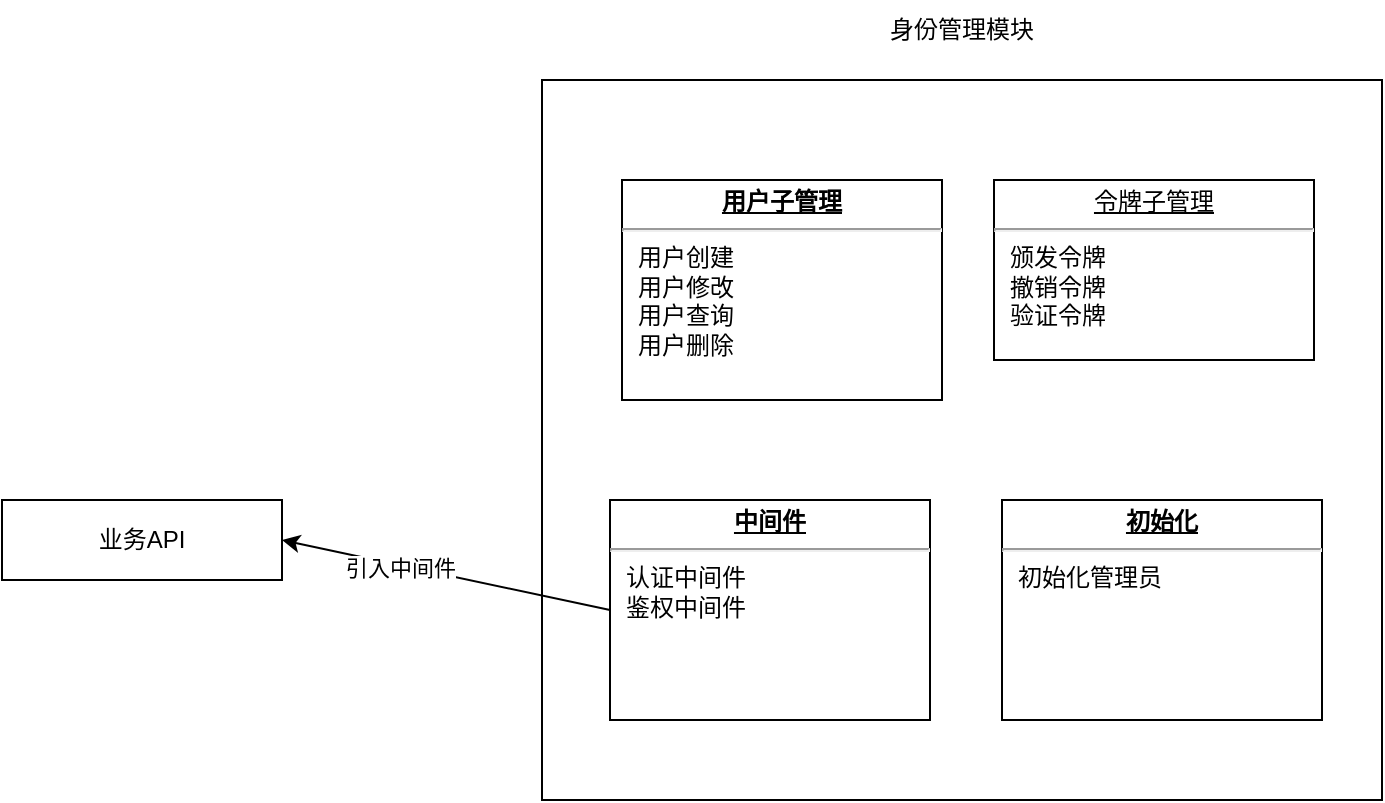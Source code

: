 <mxfile>
    <diagram id="FXnAURFnBb6-JW39TZaF" name="第 1 页">
        <mxGraphModel dx="737" dy="561" grid="1" gridSize="10" guides="1" tooltips="1" connect="1" arrows="1" fold="1" page="1" pageScale="1" pageWidth="827" pageHeight="1169" math="0" shadow="0">
            <root>
                <mxCell id="0"/>
                <mxCell id="1" parent="0"/>
                <mxCell id="21" value="" style="rounded=0;whiteSpace=wrap;html=1;" vertex="1" parent="1">
                    <mxGeometry x="300" y="100" width="420" height="360" as="geometry"/>
                </mxCell>
                <mxCell id="18" value="&lt;p style=&quot;margin:0px;margin-top:4px;text-align:center;text-decoration:underline;&quot;&gt;&lt;b&gt;用户子管理&lt;/b&gt;&lt;/p&gt;&lt;hr&gt;&lt;p style=&quot;margin:0px;margin-left:8px;&quot;&gt;用户创建&lt;/p&gt;&lt;p style=&quot;margin:0px;margin-left:8px;&quot;&gt;用户修改&lt;/p&gt;&lt;p style=&quot;margin:0px;margin-left:8px;&quot;&gt;用户查询&lt;/p&gt;&lt;p style=&quot;margin:0px;margin-left:8px;&quot;&gt;用户删除&lt;/p&gt;" style="verticalAlign=top;align=left;overflow=fill;fontSize=12;fontFamily=Helvetica;html=1;" vertex="1" parent="1">
                    <mxGeometry x="340" y="150" width="160" height="110" as="geometry"/>
                </mxCell>
                <mxCell id="19" value="&lt;p style=&quot;margin:0px;margin-top:4px;text-align:center;text-decoration:underline;&quot;&gt;令牌子管理&lt;/p&gt;&lt;hr&gt;&lt;p style=&quot;margin:0px;margin-left:8px;&quot;&gt;颁发令牌&lt;/p&gt;&lt;p style=&quot;margin:0px;margin-left:8px;&quot;&gt;撤销令牌&lt;/p&gt;&lt;p style=&quot;margin:0px;margin-left:8px;&quot;&gt;验证令牌&lt;br&gt;&lt;/p&gt;" style="verticalAlign=top;align=left;overflow=fill;fontSize=12;fontFamily=Helvetica;html=1;" vertex="1" parent="1">
                    <mxGeometry x="526" y="150" width="160" height="90" as="geometry"/>
                </mxCell>
                <mxCell id="29" style="edgeStyle=none;html=1;exitX=0;exitY=0.5;exitDx=0;exitDy=0;entryX=1;entryY=0.5;entryDx=0;entryDy=0;" edge="1" parent="1" source="23" target="28">
                    <mxGeometry relative="1" as="geometry"/>
                </mxCell>
                <mxCell id="30" value="引入中间件" style="edgeLabel;html=1;align=center;verticalAlign=middle;resizable=0;points=[];" vertex="1" connectable="0" parent="29">
                    <mxGeometry x="0.274" y="1" relative="1" as="geometry">
                        <mxPoint as="offset"/>
                    </mxGeometry>
                </mxCell>
                <mxCell id="23" value="&lt;p style=&quot;margin:0px;margin-top:4px;text-align:center;text-decoration:underline;&quot;&gt;&lt;b&gt;中间件&lt;/b&gt;&lt;/p&gt;&lt;hr&gt;&lt;p style=&quot;margin:0px;margin-left:8px;&quot;&gt;认证中间件&lt;/p&gt;&lt;p style=&quot;margin:0px;margin-left:8px;&quot;&gt;鉴权中间件&lt;/p&gt;" style="verticalAlign=top;align=left;overflow=fill;fontSize=12;fontFamily=Helvetica;html=1;" vertex="1" parent="1">
                    <mxGeometry x="334" y="310" width="160" height="110" as="geometry"/>
                </mxCell>
                <mxCell id="24" value="&lt;p style=&quot;margin:0px;margin-top:4px;text-align:center;text-decoration:underline;&quot;&gt;&lt;b&gt;初始化&lt;/b&gt;&lt;/p&gt;&lt;hr&gt;&lt;p style=&quot;margin:0px;margin-left:8px;&quot;&gt;初始化管理员&lt;/p&gt;" style="verticalAlign=top;align=left;overflow=fill;fontSize=12;fontFamily=Helvetica;html=1;" vertex="1" parent="1">
                    <mxGeometry x="530" y="310" width="160" height="110" as="geometry"/>
                </mxCell>
                <mxCell id="25" value="身份管理模块" style="text;html=1;strokeColor=none;fillColor=none;align=center;verticalAlign=middle;whiteSpace=wrap;rounded=0;" vertex="1" parent="1">
                    <mxGeometry x="455" y="60" width="110" height="30" as="geometry"/>
                </mxCell>
                <mxCell id="28" value="业务API" style="rounded=0;whiteSpace=wrap;html=1;" vertex="1" parent="1">
                    <mxGeometry x="30" y="310" width="140" height="40" as="geometry"/>
                </mxCell>
            </root>
        </mxGraphModel>
    </diagram>
</mxfile>